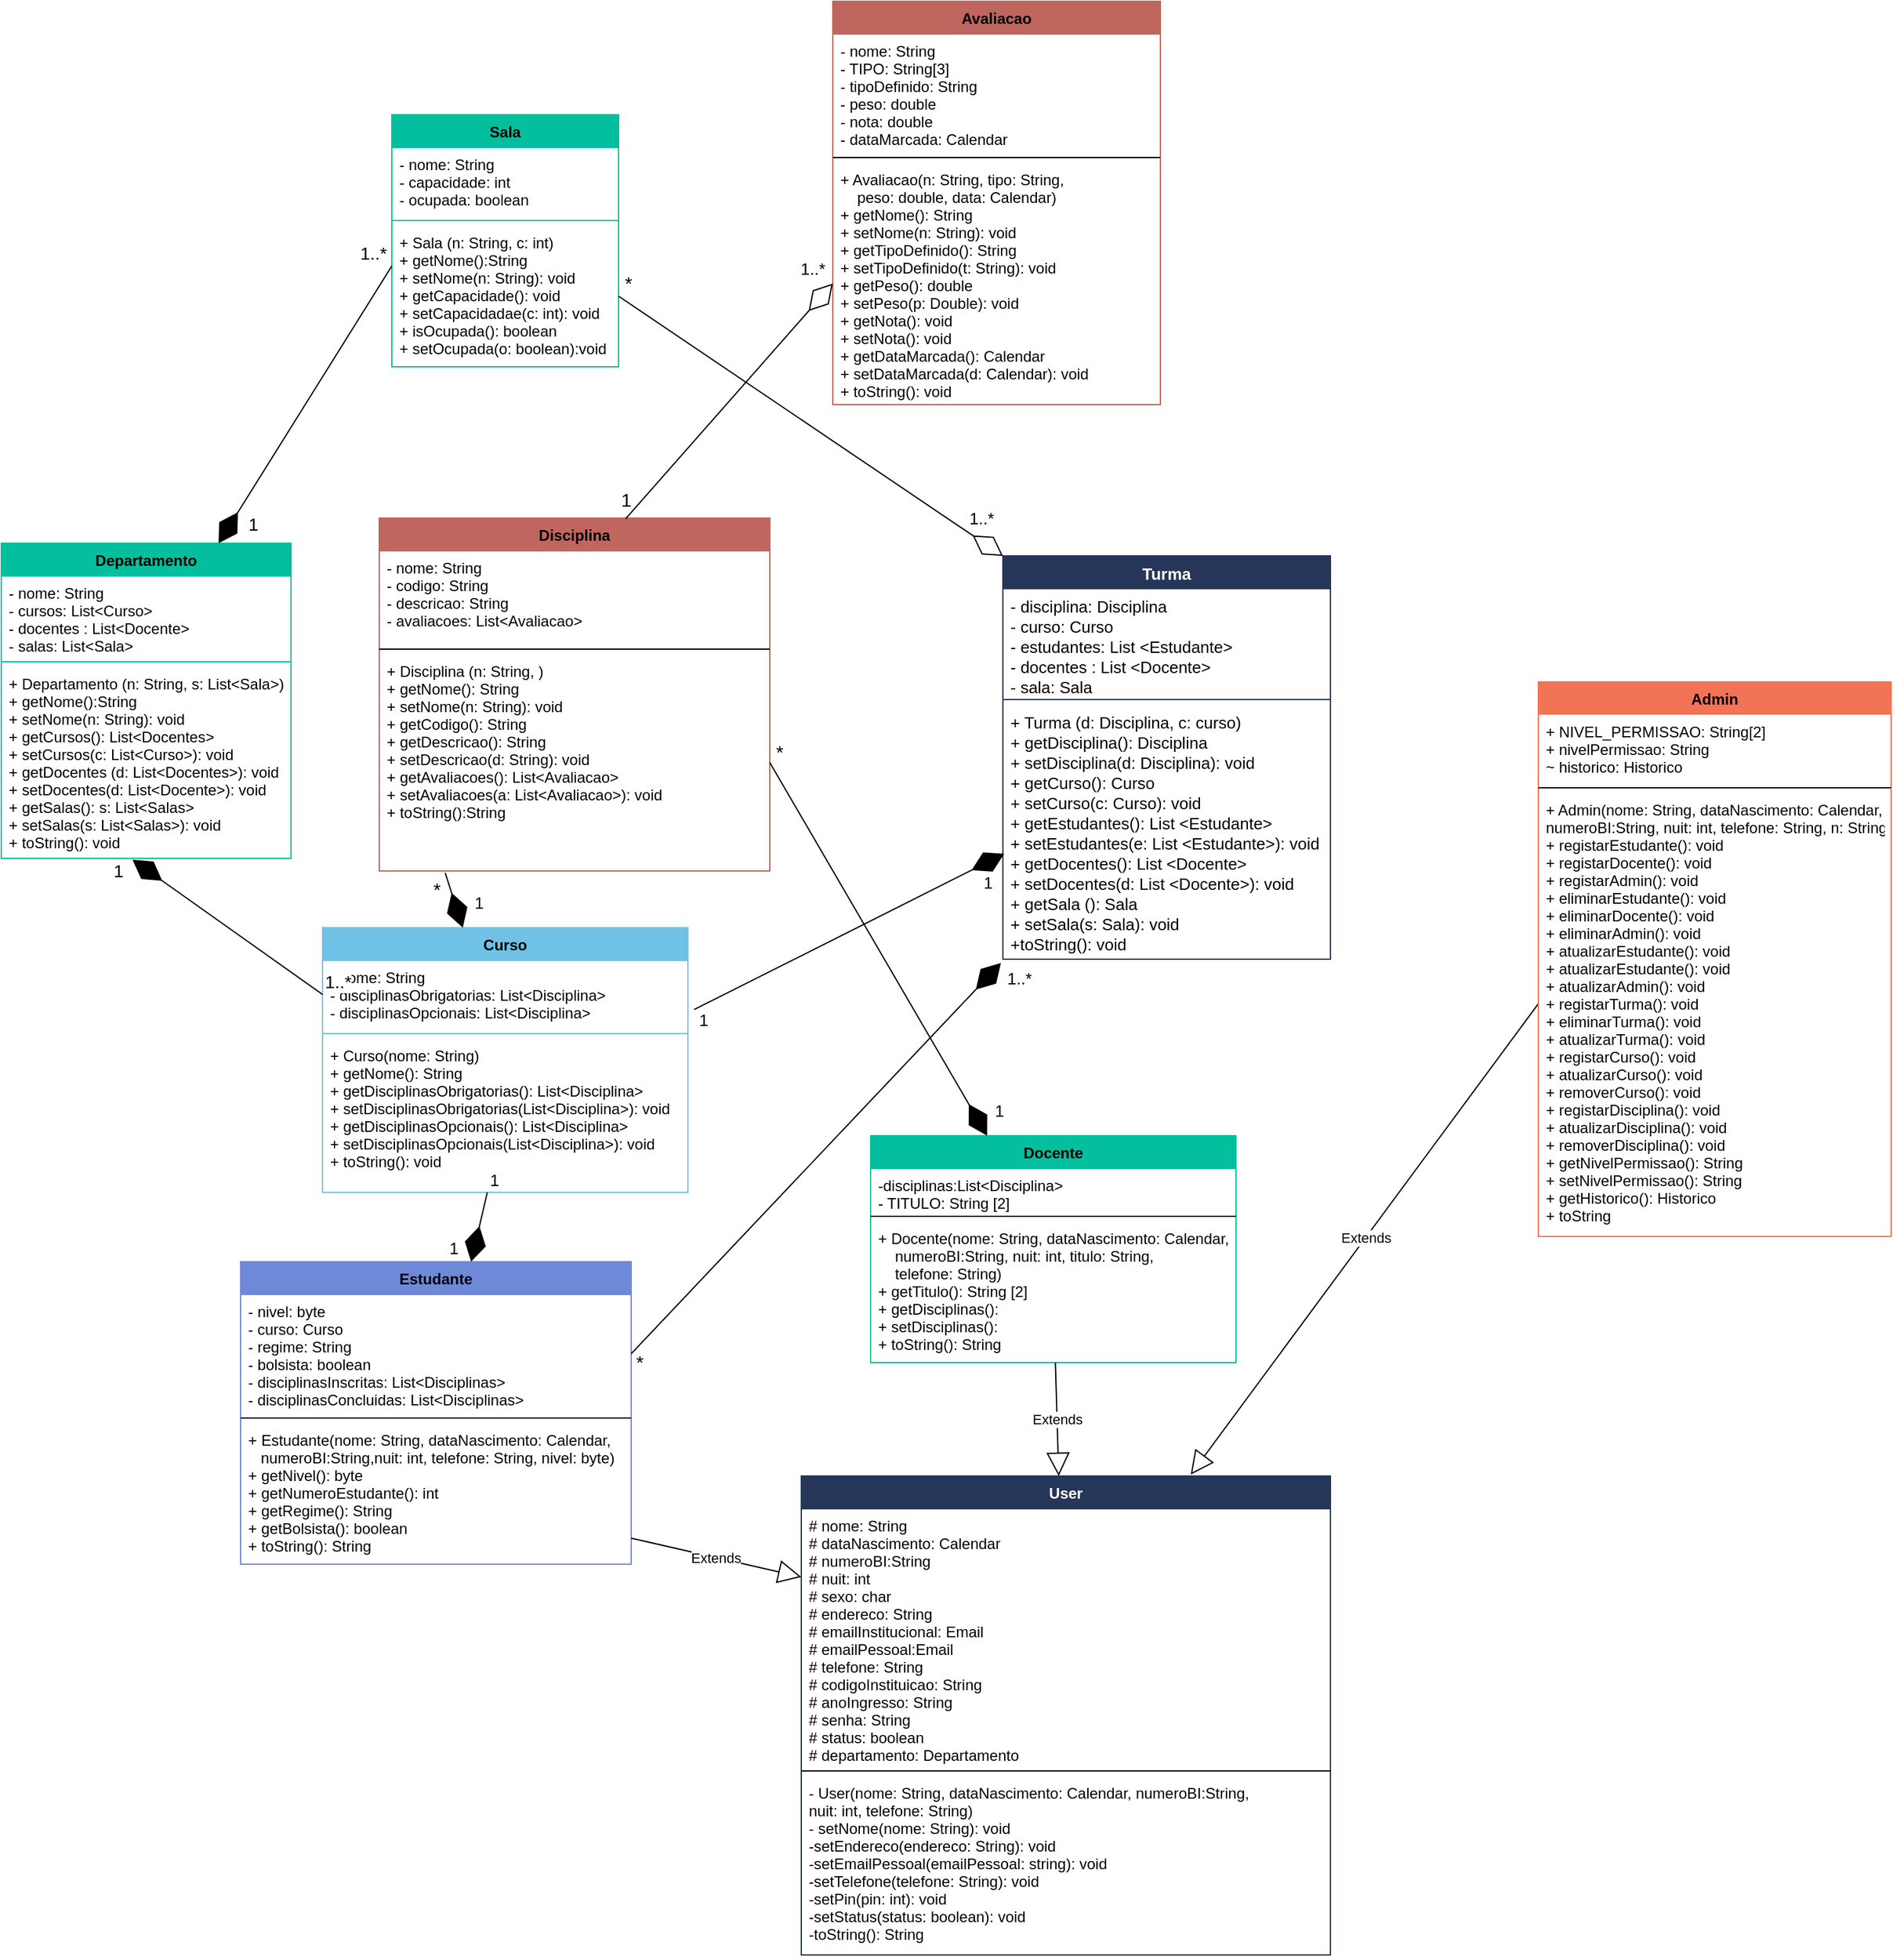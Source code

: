 <mxfile version="20.8.16" type="device"><diagram id="mdFeot0-NeomyWR2omyU" name="Page-1"><mxGraphModel dx="1912" dy="1179" grid="1" gridSize="10" guides="1" tooltips="1" connect="1" arrows="1" fold="1" page="1" pageScale="1" pageWidth="1169" pageHeight="827" math="0" shadow="0"><root><mxCell id="0"/><mxCell id="1" parent="0"/><mxCell id="Ej5g65jikIFEEvPwHUz1-104" value="User" style="swimlane;fontStyle=1;align=center;verticalAlign=top;childLayout=stackLayout;horizontal=1;startSize=26;horizontalStack=0;resizeParent=1;resizeParentMax=0;resizeLast=0;collapsible=1;marginBottom=0;fillColor=#253659;strokeColor=#253659;fontColor=#FFFFFF;" vertex="1" parent="1"><mxGeometry x="875" y="1820" width="420" height="380" as="geometry"/></mxCell><mxCell id="Ej5g65jikIFEEvPwHUz1-105" value="# nome: String&#10;# dataNascimento: Calendar&#10;# numeroBI:String&#10;# nuit: int&#10;# sexo: char&#10;# endereco: String&#10;# emailInstitucional: Email&#10;# emailPessoal:Email&#10;# telefone: String&#10;# codigoInstituicao: String&#10;# anoIngresso: String&#10;# senha: String&#10;# status: boolean&#10;# departamento: Departamento&#10;" style="text;strokeColor=none;fillColor=none;align=left;verticalAlign=top;spacingLeft=4;spacingRight=4;overflow=hidden;rotatable=0;points=[[0,0.5],[1,0.5]];portConstraint=eastwest;" vertex="1" parent="Ej5g65jikIFEEvPwHUz1-104"><mxGeometry y="26" width="420" height="204" as="geometry"/></mxCell><mxCell id="Ej5g65jikIFEEvPwHUz1-106" value="" style="line;strokeWidth=1;fillColor=none;align=left;verticalAlign=middle;spacingTop=-1;spacingLeft=3;spacingRight=3;rotatable=0;labelPosition=right;points=[];portConstraint=eastwest;" vertex="1" parent="Ej5g65jikIFEEvPwHUz1-104"><mxGeometry y="230" width="420" height="8" as="geometry"/></mxCell><mxCell id="Ej5g65jikIFEEvPwHUz1-107" value="- User(nome: String, dataNascimento: Calendar, numeroBI:String,&#10;nuit: int, telefone: String)&#10;- setNome(nome: String): void&#10;-setEndereco(endereco: String): void&#10;-setEmailPessoal(emailPessoal: string): void&#10;-setTelefone(telefone: String): void&#10;-setPin(pin: int): void&#10;-setStatus(status: boolean): void&#10;-toString(): String&#10;" style="text;strokeColor=none;fillColor=none;align=left;verticalAlign=top;spacingLeft=4;spacingRight=4;overflow=hidden;rotatable=0;points=[[0,0.5],[1,0.5]];portConstraint=eastwest;" vertex="1" parent="Ej5g65jikIFEEvPwHUz1-104"><mxGeometry y="238" width="420" height="142" as="geometry"/></mxCell><mxCell id="Ej5g65jikIFEEvPwHUz1-108" value="Docente" style="swimlane;fontStyle=1;align=center;verticalAlign=top;childLayout=stackLayout;horizontal=1;startSize=26;horizontalStack=0;resizeParent=1;resizeParentMax=0;resizeLast=0;collapsible=1;marginBottom=0;fillColor=#04BF9D;strokeColor=#04BF9D;" vertex="1" parent="1"><mxGeometry x="930" y="1550" width="290" height="180" as="geometry"/></mxCell><mxCell id="Ej5g65jikIFEEvPwHUz1-109" value="-disciplinas:List&lt;Disciplina&gt;&#10;- TITULO: String [2]&#10;" style="text;strokeColor=none;fillColor=none;align=left;verticalAlign=top;spacingLeft=4;spacingRight=4;overflow=hidden;rotatable=0;points=[[0,0.5],[1,0.5]];portConstraint=eastwest;" vertex="1" parent="Ej5g65jikIFEEvPwHUz1-108"><mxGeometry y="26" width="290" height="34" as="geometry"/></mxCell><mxCell id="Ej5g65jikIFEEvPwHUz1-110" value="" style="line;strokeWidth=1;fillColor=none;align=left;verticalAlign=middle;spacingTop=-1;spacingLeft=3;spacingRight=3;rotatable=0;labelPosition=right;points=[];portConstraint=eastwest;" vertex="1" parent="Ej5g65jikIFEEvPwHUz1-108"><mxGeometry y="60" width="290" height="8" as="geometry"/></mxCell><mxCell id="Ej5g65jikIFEEvPwHUz1-111" value="+ Docente(nome: String, dataNascimento: Calendar,&#10;    numeroBI:String, nuit: int, titulo: String,&#10;    telefone: String)&#10;+ getTitulo(): String [2]&#10;+ getDisciplinas():&#10;+ setDisciplinas():&#10;+ toString(): String" style="text;strokeColor=none;fillColor=none;align=left;verticalAlign=top;spacingLeft=4;spacingRight=4;overflow=hidden;rotatable=0;points=[[0,0.5],[1,0.5]];portConstraint=eastwest;" vertex="1" parent="Ej5g65jikIFEEvPwHUz1-108"><mxGeometry y="68" width="290" height="112" as="geometry"/></mxCell><mxCell id="Ej5g65jikIFEEvPwHUz1-112" value="Estudante" style="swimlane;fontStyle=1;align=center;verticalAlign=top;childLayout=stackLayout;horizontal=1;startSize=26;horizontalStack=0;resizeParent=1;resizeParentMax=0;resizeLast=0;collapsible=1;marginBottom=0;fillColor=#6F89D9;strokeColor=#6F89D9;" vertex="1" parent="1"><mxGeometry x="430" y="1650" width="310" height="240" as="geometry"/></mxCell><mxCell id="Ej5g65jikIFEEvPwHUz1-113" value="- nivel: byte&#10;- curso: Curso&#10;- regime: String&#10;- bolsista: boolean&#10;- disciplinasInscritas: List&lt;Disciplinas&gt;&#10;- disciplinasConcluidas: List&lt;Disciplinas&gt;" style="text;strokeColor=none;fillColor=none;align=left;verticalAlign=top;spacingLeft=4;spacingRight=4;overflow=hidden;rotatable=0;points=[[0,0.5],[1,0.5]];portConstraint=eastwest;" vertex="1" parent="Ej5g65jikIFEEvPwHUz1-112"><mxGeometry y="26" width="310" height="94" as="geometry"/></mxCell><mxCell id="Ej5g65jikIFEEvPwHUz1-114" value="" style="line;strokeWidth=1;fillColor=none;align=left;verticalAlign=middle;spacingTop=-1;spacingLeft=3;spacingRight=3;rotatable=0;labelPosition=right;points=[];portConstraint=eastwest;" vertex="1" parent="Ej5g65jikIFEEvPwHUz1-112"><mxGeometry y="120" width="310" height="8" as="geometry"/></mxCell><mxCell id="Ej5g65jikIFEEvPwHUz1-115" value="+ Estudante(nome: String, dataNascimento: Calendar, &#10;   numeroBI:String,nuit: int, telefone: String, nivel: byte)&#10;+ getNivel(): byte&#10;+ getNumeroEstudante(): int&#10;+ getRegime(): String&#10;+ getBolsista(): boolean&#10;+ toString(): String" style="text;strokeColor=none;fillColor=none;align=left;verticalAlign=top;spacingLeft=4;spacingRight=4;overflow=hidden;rotatable=0;points=[[0,0.5],[1,0.5]];portConstraint=eastwest;" vertex="1" parent="Ej5g65jikIFEEvPwHUz1-112"><mxGeometry y="128" width="310" height="112" as="geometry"/></mxCell><mxCell id="Ej5g65jikIFEEvPwHUz1-116" value="Disciplina" style="swimlane;fontStyle=1;align=center;verticalAlign=top;childLayout=stackLayout;horizontal=1;startSize=26;horizontalStack=0;resizeParent=1;resizeParentMax=0;resizeLast=0;collapsible=1;marginBottom=0;fillColor=#BF665E;strokeColor=#BF665E;" vertex="1" parent="1"><mxGeometry x="540" y="1060" width="310" height="280" as="geometry"/></mxCell><mxCell id="Ej5g65jikIFEEvPwHUz1-117" value="- nome: String&#10;- codigo: String&#10;- descricao: String&#10;- avaliacoes: List&lt;Avaliacao&gt;" style="text;strokeColor=none;fillColor=none;align=left;verticalAlign=top;spacingLeft=4;spacingRight=4;overflow=hidden;rotatable=0;points=[[0,0.5],[1,0.5]];portConstraint=eastwest;" vertex="1" parent="Ej5g65jikIFEEvPwHUz1-116"><mxGeometry y="26" width="310" height="74" as="geometry"/></mxCell><mxCell id="Ej5g65jikIFEEvPwHUz1-118" value="" style="line;strokeWidth=1;fillColor=none;align=left;verticalAlign=middle;spacingTop=-1;spacingLeft=3;spacingRight=3;rotatable=0;labelPosition=right;points=[];portConstraint=eastwest;" vertex="1" parent="Ej5g65jikIFEEvPwHUz1-116"><mxGeometry y="100" width="310" height="8" as="geometry"/></mxCell><mxCell id="Ej5g65jikIFEEvPwHUz1-119" value="+ Disciplina (n: String, )&#10;+ getNome(): String&#10;+ setNome(n: String): void&#10;+ getCodigo(): String&#10;+ getDescricao(): String&#10;+ setDescricao(d: String): void&#10;+ getAvaliacoes(): List&lt;Avaliacao&gt;&#10;+ setAvaliacoes(a: List&lt;Avaliacao&gt;): void&#10;+ toString():String" style="text;strokeColor=none;fillColor=none;align=left;verticalAlign=top;spacingLeft=4;spacingRight=4;overflow=hidden;rotatable=0;points=[[0,0.5],[1,0.5]];portConstraint=eastwest;" vertex="1" parent="Ej5g65jikIFEEvPwHUz1-116"><mxGeometry y="108" width="310" height="172" as="geometry"/></mxCell><mxCell id="Ej5g65jikIFEEvPwHUz1-120" value="Avaliacao" style="swimlane;fontStyle=1;align=center;verticalAlign=top;childLayout=stackLayout;horizontal=1;startSize=26;horizontalStack=0;resizeParent=1;resizeParentMax=0;resizeLast=0;collapsible=1;marginBottom=0;strokeColor=#BF665E;fillColor=#BF665E;" vertex="1" parent="1"><mxGeometry x="900" y="650" width="260" height="320" as="geometry"/></mxCell><mxCell id="Ej5g65jikIFEEvPwHUz1-121" value="- nome: String&#10;- TIPO: String[3]&#10;- tipoDefinido: String&#10;- peso: double&#10;- nota: double&#10;- dataMarcada: Calendar" style="text;strokeColor=none;fillColor=none;align=left;verticalAlign=top;spacingLeft=4;spacingRight=4;overflow=hidden;rotatable=0;points=[[0,0.5],[1,0.5]];portConstraint=eastwest;" vertex="1" parent="Ej5g65jikIFEEvPwHUz1-120"><mxGeometry y="26" width="260" height="94" as="geometry"/></mxCell><mxCell id="Ej5g65jikIFEEvPwHUz1-122" value="" style="line;strokeWidth=1;fillColor=none;align=left;verticalAlign=middle;spacingTop=-1;spacingLeft=3;spacingRight=3;rotatable=0;labelPosition=right;points=[];portConstraint=eastwest;" vertex="1" parent="Ej5g65jikIFEEvPwHUz1-120"><mxGeometry y="120" width="260" height="8" as="geometry"/></mxCell><mxCell id="Ej5g65jikIFEEvPwHUz1-123" value="+ Avaliacao(n: String, tipo: String, &#10;    peso: double, data: Calendar)&#10;+ getNome(): String&#10;+ setNome(n: String): void&#10;+ getTipoDefinido(): String&#10;+ setTipoDefinido(t: String): void&#10;+ getPeso(): double&#10;+ setPeso(p: Double): void&#10;+ getNota(): void&#10;+ setNota(): void&#10;+ getDataMarcada(): Calendar&#10;+ setDataMarcada(d: Calendar): void&#10;+ toString(): void&#10;" style="text;strokeColor=none;fillColor=none;align=left;verticalAlign=top;spacingLeft=4;spacingRight=4;overflow=hidden;rotatable=0;points=[[0,0.5],[1,0.5]];portConstraint=eastwest;" vertex="1" parent="Ej5g65jikIFEEvPwHUz1-120"><mxGeometry y="128" width="260" height="192" as="geometry"/></mxCell><mxCell id="Ej5g65jikIFEEvPwHUz1-124" value="Extends" style="endArrow=block;endSize=16;endFill=0;html=1;rounded=0;" edge="1" parent="1" source="Ej5g65jikIFEEvPwHUz1-111" target="Ej5g65jikIFEEvPwHUz1-104"><mxGeometry width="160" relative="1" as="geometry"><mxPoint x="1750" y="870" as="sourcePoint"/><mxPoint x="1910" y="870" as="targetPoint"/></mxGeometry></mxCell><mxCell id="Ej5g65jikIFEEvPwHUz1-125" value="Extends" style="endArrow=block;endSize=16;endFill=0;html=1;rounded=0;entryX=0.736;entryY=-0.003;entryDx=0;entryDy=0;exitX=0.005;exitY=0.47;exitDx=0;exitDy=0;exitPerimeter=0;entryPerimeter=0;" edge="1" parent="1" source="Ej5g65jikIFEEvPwHUz1-161" target="Ej5g65jikIFEEvPwHUz1-104"><mxGeometry width="160" relative="1" as="geometry"><mxPoint x="1300" y="1010" as="sourcePoint"/><mxPoint x="1460" y="1010" as="targetPoint"/></mxGeometry></mxCell><mxCell id="Ej5g65jikIFEEvPwHUz1-126" value="Extends" style="endArrow=block;endSize=16;endFill=0;html=1;rounded=0;" edge="1" parent="1" source="Ej5g65jikIFEEvPwHUz1-115" target="Ej5g65jikIFEEvPwHUz1-105"><mxGeometry width="160" relative="1" as="geometry"><mxPoint x="820" y="850" as="sourcePoint"/><mxPoint x="980" y="850" as="targetPoint"/></mxGeometry></mxCell><mxCell id="Ej5g65jikIFEEvPwHUz1-127" value="Curso" style="swimlane;fontStyle=1;align=center;verticalAlign=top;childLayout=stackLayout;horizontal=1;startSize=26;horizontalStack=0;resizeParent=1;resizeParentMax=0;resizeLast=0;collapsible=1;marginBottom=0;fillColor=#6FC2E5;strokeColor=#6FC2E5;" vertex="1" parent="1"><mxGeometry x="495" y="1385" width="290" height="210" as="geometry"/></mxCell><mxCell id="Ej5g65jikIFEEvPwHUz1-128" value="- nome: String&#10;- disciplinasObrigatorias: List&lt;Disciplina&gt;&#10;- disciplinasOpcionais: List&lt;Disciplina&gt;&#10;" style="text;strokeColor=none;fillColor=none;align=left;verticalAlign=top;spacingLeft=4;spacingRight=4;overflow=hidden;rotatable=0;points=[[0,0.5],[1,0.5]];portConstraint=eastwest;" vertex="1" parent="Ej5g65jikIFEEvPwHUz1-127"><mxGeometry y="26" width="290" height="54" as="geometry"/></mxCell><mxCell id="Ej5g65jikIFEEvPwHUz1-129" value="" style="line;strokeWidth=1;fillColor=none;align=left;verticalAlign=middle;spacingTop=-1;spacingLeft=3;spacingRight=3;rotatable=0;labelPosition=right;points=[];portConstraint=eastwest;strokeColor=inherit;" vertex="1" parent="Ej5g65jikIFEEvPwHUz1-127"><mxGeometry y="80" width="290" height="8" as="geometry"/></mxCell><mxCell id="Ej5g65jikIFEEvPwHUz1-130" value="+ Curso(nome: String)&#10;+ getNome(): String&#10;+ getDisciplinasObrigatorias(): List&lt;Disciplina&gt;&#10;+ setDisciplinasObrigatorias(List&lt;Disciplina&gt;): void&#10;+ getDisciplinasOpcionais(): List&lt;Disciplina&gt;&#10;+ setDisciplinasOpcionais(List&lt;Disciplina&gt;): void&#10;+ toString(): void" style="text;strokeColor=none;fillColor=none;align=left;verticalAlign=top;spacingLeft=4;spacingRight=4;overflow=hidden;rotatable=0;points=[[0,0.5],[1,0.5]];portConstraint=eastwest;" vertex="1" parent="Ej5g65jikIFEEvPwHUz1-127"><mxGeometry y="88" width="290" height="122" as="geometry"/></mxCell><mxCell id="Ej5g65jikIFEEvPwHUz1-131" value="Departamento" style="swimlane;fontStyle=1;align=center;verticalAlign=top;childLayout=stackLayout;horizontal=1;startSize=26;horizontalStack=0;resizeParent=1;resizeParentMax=0;resizeLast=0;collapsible=1;marginBottom=0;strokeColor=#04BF9D;fillColor=#04BF9D;" vertex="1" parent="1"><mxGeometry x="240" y="1080" width="230" height="250" as="geometry"/></mxCell><mxCell id="Ej5g65jikIFEEvPwHUz1-132" value="- nome: String&#10;- cursos: List&lt;Curso&gt;&#10;- docentes : List&lt;Docente&gt;&#10;- salas: List&lt;Sala&gt;" style="text;strokeColor=none;fillColor=none;align=left;verticalAlign=top;spacingLeft=4;spacingRight=4;overflow=hidden;rotatable=0;points=[[0,0.5],[1,0.5]];portConstraint=eastwest;" vertex="1" parent="Ej5g65jikIFEEvPwHUz1-131"><mxGeometry y="26" width="230" height="64" as="geometry"/></mxCell><mxCell id="Ej5g65jikIFEEvPwHUz1-133" value="" style="line;strokeWidth=1;fillColor=none;align=left;verticalAlign=middle;spacingTop=-1;spacingLeft=3;spacingRight=3;rotatable=0;labelPosition=right;points=[];portConstraint=eastwest;strokeColor=inherit;" vertex="1" parent="Ej5g65jikIFEEvPwHUz1-131"><mxGeometry y="90" width="230" height="8" as="geometry"/></mxCell><mxCell id="Ej5g65jikIFEEvPwHUz1-134" value="+ Departamento (n: String, s: List&lt;Sala&gt;)&#10;+ getNome():String&#10;+ setNome(n: String): void&#10;+ getCursos(): List&lt;Docentes&gt;&#10;+ setCursos(c: List&lt;Curso&gt;): void&#10;+ getDocentes (d: List&lt;Docentes&gt;): void&#10;+ setDocentes(d: List&lt;Docente&gt;): void&#10;+ getSalas(): s: List&lt;Salas&gt;&#10;+ setSalas(s: List&lt;Salas&gt;): void&#10;+ toString(): void" style="text;strokeColor=none;fillColor=none;align=left;verticalAlign=top;spacingLeft=4;spacingRight=4;overflow=hidden;rotatable=0;points=[[0,0.5],[1,0.5]];portConstraint=eastwest;" vertex="1" parent="Ej5g65jikIFEEvPwHUz1-131"><mxGeometry y="98" width="230" height="152" as="geometry"/></mxCell><mxCell id="Ej5g65jikIFEEvPwHUz1-135" value="Sala" style="swimlane;fontStyle=1;align=center;verticalAlign=top;childLayout=stackLayout;horizontal=1;startSize=26;horizontalStack=0;resizeParent=1;resizeParentMax=0;resizeLast=0;collapsible=1;marginBottom=0;strokeColor=#04BF9D;fillColor=#04BF9D;" vertex="1" parent="1"><mxGeometry x="550" y="740" width="180" height="200" as="geometry"/></mxCell><mxCell id="Ej5g65jikIFEEvPwHUz1-136" value="- nome: String&#10;- capacidade: int&#10;- ocupada: boolean" style="text;strokeColor=none;fillColor=none;align=left;verticalAlign=top;spacingLeft=4;spacingRight=4;overflow=hidden;rotatable=0;points=[[0,0.5],[1,0.5]];portConstraint=eastwest;" vertex="1" parent="Ej5g65jikIFEEvPwHUz1-135"><mxGeometry y="26" width="180" height="54" as="geometry"/></mxCell><mxCell id="Ej5g65jikIFEEvPwHUz1-137" value="" style="line;strokeWidth=1;fillColor=none;align=left;verticalAlign=middle;spacingTop=-1;spacingLeft=3;spacingRight=3;rotatable=0;labelPosition=right;points=[];portConstraint=eastwest;strokeColor=inherit;" vertex="1" parent="Ej5g65jikIFEEvPwHUz1-135"><mxGeometry y="80" width="180" height="8" as="geometry"/></mxCell><mxCell id="Ej5g65jikIFEEvPwHUz1-138" value="+ Sala (n: String, c: int)&#10;+ getNome():String&#10;+ setNome(n: String): void&#10;+ getCapacidade(): void&#10;+ setCapacidadae(c: int): void&#10;+ isOcupada(): boolean&#10;+ setOcupada(o: boolean):void " style="text;strokeColor=none;fillColor=none;align=left;verticalAlign=top;spacingLeft=4;spacingRight=4;overflow=hidden;rotatable=0;points=[[0,0.5],[1,0.5]];portConstraint=eastwest;" vertex="1" parent="Ej5g65jikIFEEvPwHUz1-135"><mxGeometry y="88" width="180" height="112" as="geometry"/></mxCell><mxCell id="Ej5g65jikIFEEvPwHUz1-139" value="" style="endArrow=diamondThin;html=1;rounded=0;fontSize=13;exitX=0.169;exitY=1.009;exitDx=0;exitDy=0;exitPerimeter=0;endFill=1;endSize=26;" edge="1" parent="1" source="Ej5g65jikIFEEvPwHUz1-119" target="Ej5g65jikIFEEvPwHUz1-127"><mxGeometry relative="1" as="geometry"><mxPoint x="910" y="1590" as="sourcePoint"/><mxPoint x="1070" y="1590" as="targetPoint"/><Array as="points"/></mxGeometry></mxCell><mxCell id="Ej5g65jikIFEEvPwHUz1-140" value="&lt;font style=&quot;font-size: 15px;&quot;&gt;*&lt;/font&gt;" style="edgeLabel;resizable=0;html=1;align=left;verticalAlign=bottom;fontSize=13;" connectable="0" vertex="1" parent="Ej5g65jikIFEEvPwHUz1-139"><mxGeometry x="-1" relative="1" as="geometry"><mxPoint x="-11" y="24" as="offset"/></mxGeometry></mxCell><mxCell id="Ej5g65jikIFEEvPwHUz1-141" value="1" style="edgeLabel;resizable=0;html=1;align=right;verticalAlign=bottom;fontSize=13;" connectable="0" vertex="1" parent="Ej5g65jikIFEEvPwHUz1-139"><mxGeometry x="1" relative="1" as="geometry"><mxPoint x="17" y="-9" as="offset"/></mxGeometry></mxCell><mxCell id="Ej5g65jikIFEEvPwHUz1-142" value="Turma" style="swimlane;fontStyle=1;align=center;verticalAlign=top;childLayout=stackLayout;horizontal=1;startSize=26;horizontalStack=0;resizeParent=1;resizeParentMax=0;resizeLast=0;collapsible=1;marginBottom=0;fontSize=13;strokeColor=#253659;fillColor=#253659;labelBackgroundColor=none;fontColor=#fff;" vertex="1" parent="1"><mxGeometry x="1035" y="1090" width="260" height="320" as="geometry"/></mxCell><mxCell id="Ej5g65jikIFEEvPwHUz1-143" value="- disciplina: Disciplina&#10;- curso: Curso&#10;- estudantes: List &lt;Estudante&gt;&#10;- docentes : List &lt;Docente&gt;&#10;- sala: Sala" style="text;strokeColor=none;fillColor=none;align=left;verticalAlign=top;spacingLeft=4;spacingRight=4;overflow=hidden;rotatable=0;points=[[0,0.5],[1,0.5]];portConstraint=eastwest;fontSize=13;" vertex="1" parent="Ej5g65jikIFEEvPwHUz1-142"><mxGeometry y="26" width="260" height="84" as="geometry"/></mxCell><mxCell id="Ej5g65jikIFEEvPwHUz1-144" value="" style="line;strokeWidth=1;fillColor=none;align=left;verticalAlign=middle;spacingTop=-1;spacingLeft=3;spacingRight=3;rotatable=0;labelPosition=right;points=[];portConstraint=eastwest;strokeColor=inherit;fontSize=13;" vertex="1" parent="Ej5g65jikIFEEvPwHUz1-142"><mxGeometry y="110" width="260" height="8" as="geometry"/></mxCell><mxCell id="Ej5g65jikIFEEvPwHUz1-145" value="+ Turma (d: Disciplina, c: curso)&#10;+ getDisciplina(): Disciplina&#10;+ setDisciplina(d: Disciplina): void&#10;+ getCurso(): Curso&#10;+ setCurso(c: Curso): void&#10;+ getEstudantes(): List &lt;Estudante&gt;&#10;+ setEstudantes(e: List &lt;Estudante&gt;): void&#10;+ getDocentes(): List &lt;Docente&gt;&#10;+ setDocentes(d: List &lt;Docente&gt;): void&#10;+ getSala (): Sala&#10;+ setSala(s: Sala): void&#10;+toString(): void" style="text;strokeColor=none;fillColor=none;align=left;verticalAlign=top;spacingLeft=4;spacingRight=4;overflow=hidden;rotatable=0;points=[[0,0.5],[1,0.5]];portConstraint=eastwest;fontSize=13;" vertex="1" parent="Ej5g65jikIFEEvPwHUz1-142"><mxGeometry y="118" width="260" height="202" as="geometry"/></mxCell><mxCell id="Ej5g65jikIFEEvPwHUz1-146" value="" style="endArrow=diamondThin;html=1;rounded=0;fontSize=13;endSize=26;exitX=1;exitY=0.5;exitDx=0;exitDy=0;endFill=0;entryX=0;entryY=0;entryDx=0;entryDy=0;" edge="1" parent="1" source="Ej5g65jikIFEEvPwHUz1-138" target="Ej5g65jikIFEEvPwHUz1-142"><mxGeometry relative="1" as="geometry"><mxPoint x="1620" y="1760" as="sourcePoint"/><mxPoint x="1240" y="1754" as="targetPoint"/><Array as="points"/></mxGeometry></mxCell><mxCell id="Ej5g65jikIFEEvPwHUz1-147" value="&lt;font style=&quot;font-size: 15px;&quot;&gt;*&lt;/font&gt;" style="edgeLabel;resizable=0;html=1;align=left;verticalAlign=bottom;fontSize=13;" connectable="0" vertex="1" parent="Ej5g65jikIFEEvPwHUz1-146"><mxGeometry x="-1" relative="1" as="geometry"><mxPoint x="3" as="offset"/></mxGeometry></mxCell><mxCell id="Ej5g65jikIFEEvPwHUz1-148" value="1..*" style="edgeLabel;resizable=0;html=1;align=right;verticalAlign=bottom;fontSize=13;" connectable="0" vertex="1" parent="Ej5g65jikIFEEvPwHUz1-146"><mxGeometry x="1" relative="1" as="geometry"><mxPoint x="-6" y="-19" as="offset"/></mxGeometry></mxCell><mxCell id="Ej5g65jikIFEEvPwHUz1-149" value="" style="endArrow=diamondThin;html=1;rounded=0;fontSize=13;endSize=26;endFill=1;" edge="1" parent="1" source="Ej5g65jikIFEEvPwHUz1-130" target="Ej5g65jikIFEEvPwHUz1-112"><mxGeometry relative="1" as="geometry"><mxPoint x="500" y="1220" as="sourcePoint"/><mxPoint x="660" y="1220" as="targetPoint"/></mxGeometry></mxCell><mxCell id="Ej5g65jikIFEEvPwHUz1-150" value="1" style="edgeLabel;resizable=0;html=1;align=left;verticalAlign=bottom;fontSize=13;" connectable="0" vertex="1" parent="Ej5g65jikIFEEvPwHUz1-149"><mxGeometry x="-1" relative="1" as="geometry"/></mxCell><mxCell id="Ej5g65jikIFEEvPwHUz1-151" value="1" style="edgeLabel;resizable=0;html=1;align=right;verticalAlign=bottom;fontSize=13;" connectable="0" vertex="1" parent="Ej5g65jikIFEEvPwHUz1-149"><mxGeometry x="1" relative="1" as="geometry"><mxPoint x="-9" y="-1" as="offset"/></mxGeometry></mxCell><mxCell id="Ej5g65jikIFEEvPwHUz1-152" value="" style="endArrow=diamondThin;html=1;rounded=0;fontSize=13;endSize=26;endFill=1;exitX=0;exitY=0.286;exitDx=0;exitDy=0;exitPerimeter=0;entryX=0.75;entryY=0;entryDx=0;entryDy=0;" edge="1" parent="1" source="Ej5g65jikIFEEvPwHUz1-138" target="Ej5g65jikIFEEvPwHUz1-131"><mxGeometry relative="1" as="geometry"><mxPoint x="1990" y="1030" as="sourcePoint"/><mxPoint x="2150" y="1030" as="targetPoint"/></mxGeometry></mxCell><mxCell id="Ej5g65jikIFEEvPwHUz1-153" value="&lt;font style=&quot;font-size: 14px;&quot;&gt;1..*&lt;/font&gt;" style="edgeLabel;resizable=0;html=1;align=left;verticalAlign=bottom;fontSize=13;" connectable="0" vertex="1" parent="Ej5g65jikIFEEvPwHUz1-152"><mxGeometry x="-1" relative="1" as="geometry"><mxPoint x="-27" as="offset"/></mxGeometry></mxCell><mxCell id="Ej5g65jikIFEEvPwHUz1-154" value="&lt;font style=&quot;font-size: 14px;&quot;&gt;1&lt;/font&gt;" style="edgeLabel;resizable=0;html=1;align=right;verticalAlign=bottom;fontSize=13;" connectable="0" vertex="1" parent="Ej5g65jikIFEEvPwHUz1-152"><mxGeometry x="1" relative="1" as="geometry"><mxPoint x="32" y="-5" as="offset"/></mxGeometry></mxCell><mxCell id="Ej5g65jikIFEEvPwHUz1-155" value="" style="endArrow=diamondThin;html=1;rounded=0;fontSize=13;endSize=26;endFill=1;exitX=0;exitY=0.5;exitDx=0;exitDy=0;entryX=0.453;entryY=1.007;entryDx=0;entryDy=0;entryPerimeter=0;" edge="1" parent="1" source="Ej5g65jikIFEEvPwHUz1-128" target="Ej5g65jikIFEEvPwHUz1-134"><mxGeometry relative="1" as="geometry"><mxPoint x="2010" y="1050" as="sourcePoint"/><mxPoint x="2170" y="1050" as="targetPoint"/></mxGeometry></mxCell><mxCell id="Ej5g65jikIFEEvPwHUz1-156" value="&lt;font style=&quot;font-size: 14px;&quot;&gt;1..*&lt;/font&gt;" style="edgeLabel;resizable=0;html=1;align=left;verticalAlign=bottom;fontSize=13;" connectable="0" vertex="1" parent="Ej5g65jikIFEEvPwHUz1-155"><mxGeometry x="-1" relative="1" as="geometry"/></mxCell><mxCell id="Ej5g65jikIFEEvPwHUz1-157" value="&lt;font style=&quot;font-size: 14px;&quot;&gt;1&lt;/font&gt;" style="edgeLabel;resizable=0;html=1;align=right;verticalAlign=bottom;fontSize=13;" connectable="0" vertex="1" parent="Ej5g65jikIFEEvPwHUz1-155"><mxGeometry x="1" relative="1" as="geometry"><mxPoint x="-7" y="20" as="offset"/></mxGeometry></mxCell><mxCell id="Ej5g65jikIFEEvPwHUz1-158" value="Admin" style="swimlane;fontStyle=1;align=center;verticalAlign=top;childLayout=stackLayout;horizontal=1;startSize=26;horizontalStack=0;resizeParent=1;resizeParentMax=0;resizeLast=0;collapsible=1;marginBottom=0;fillColor=#F27457;strokeColor=#F27457;swimlaneFillColor=default;rounded=0;swimlaneLine=0;" vertex="1" parent="1"><mxGeometry x="1460" y="1190" width="280" height="440" as="geometry"/></mxCell><mxCell id="Ej5g65jikIFEEvPwHUz1-159" value="+ NIVEL_PERMISSAO: String[2]&#10;+ nivelPermissao: String&#10;~ historico: Historico" style="text;strokeColor=none;fillColor=none;align=left;verticalAlign=top;spacingLeft=4;spacingRight=4;overflow=hidden;rotatable=0;points=[[0,0.5],[1,0.5]];portConstraint=eastwest;" vertex="1" parent="Ej5g65jikIFEEvPwHUz1-158"><mxGeometry y="26" width="280" height="54" as="geometry"/></mxCell><mxCell id="Ej5g65jikIFEEvPwHUz1-160" value="" style="line;strokeWidth=1;fillColor=none;align=left;verticalAlign=middle;spacingTop=-1;spacingLeft=3;spacingRight=3;rotatable=0;labelPosition=right;points=[];portConstraint=eastwest;" vertex="1" parent="Ej5g65jikIFEEvPwHUz1-158"><mxGeometry y="80" width="280" height="8" as="geometry"/></mxCell><mxCell id="Ej5g65jikIFEEvPwHUz1-161" value="+ Admin(nome: String, dataNascimento: Calendar, &#10;numeroBI:String, nuit: int, telefone: String, n: String)&#10;+ registarEstudante(): void&#10;+ registarDocente(): void&#10;+ registarAdmin(): void&#10;+ eliminarEstudante(): void&#10;+ eliminarDocente(): void&#10;+ eliminarAdmin(): void&#10;+ atualizarEstudante(): void&#10;+ atualizarEstudante(): void&#10;+ atualizarAdmin(): void&#10;+ registarTurma(): void&#10;+ eliminarTurma(): void&#10;+ atualizarTurma(): void&#10;+ registarCurso(): void&#10;+ atualizarCurso(): void&#10;+ removerCurso(): void&#10;+ registarDisciplina(): void&#10;+ atualizarDisciplina(): void&#10;+ removerDisciplina(): void&#10;+ getNivelPermissao(): String&#10;+ setNivelPermissao(): String&#10;+ getHistorico(): Historico&#10;+ toString&#10;" style="text;strokeColor=none;fillColor=none;align=left;verticalAlign=top;spacingLeft=4;spacingRight=4;overflow=hidden;rotatable=0;points=[[0,0.5],[1,0.5]];portConstraint=eastwest;" vertex="1" parent="Ej5g65jikIFEEvPwHUz1-158"><mxGeometry y="88" width="280" height="352" as="geometry"/></mxCell><mxCell id="Ej5g65jikIFEEvPwHUz1-162" value="" style="endArrow=diamondThin;html=1;rounded=0;fontSize=13;exitX=1;exitY=0.5;exitDx=0;exitDy=0;endFill=1;endSize=26;" edge="1" parent="1" source="Ej5g65jikIFEEvPwHUz1-119" target="Ej5g65jikIFEEvPwHUz1-108"><mxGeometry relative="1" as="geometry"><mxPoint x="440" y="1136.652" as="sourcePoint"/><mxPoint x="319.612" y="1420" as="targetPoint"/><Array as="points"/></mxGeometry></mxCell><mxCell id="Ej5g65jikIFEEvPwHUz1-163" value="&lt;font style=&quot;font-size: 15px;&quot;&gt;*&lt;/font&gt;" style="edgeLabel;resizable=0;html=1;align=left;verticalAlign=bottom;fontSize=13;" connectable="0" vertex="1" parent="Ej5g65jikIFEEvPwHUz1-162"><mxGeometry x="-1" relative="1" as="geometry"><mxPoint x="3" y="2" as="offset"/></mxGeometry></mxCell><mxCell id="Ej5g65jikIFEEvPwHUz1-164" value="1" style="edgeLabel;resizable=0;html=1;align=right;verticalAlign=bottom;fontSize=13;" connectable="0" vertex="1" parent="Ej5g65jikIFEEvPwHUz1-162"><mxGeometry x="1" relative="1" as="geometry"><mxPoint x="14" y="-9" as="offset"/></mxGeometry></mxCell><mxCell id="Ej5g65jikIFEEvPwHUz1-165" value="" style="endArrow=diamondThin;html=1;rounded=0;fontSize=13;endSize=26;endFill=1;exitX=1.017;exitY=0.722;exitDx=0;exitDy=0;exitPerimeter=0;entryX=0.004;entryY=0.586;entryDx=0;entryDy=0;entryPerimeter=0;" edge="1" parent="1" source="Ej5g65jikIFEEvPwHUz1-128" target="Ej5g65jikIFEEvPwHUz1-145"><mxGeometry relative="1" as="geometry"><mxPoint x="915.149" y="1310" as="sourcePoint"/><mxPoint x="900.001" y="1365" as="targetPoint"/></mxGeometry></mxCell><mxCell id="Ej5g65jikIFEEvPwHUz1-166" value="1" style="edgeLabel;resizable=0;html=1;align=left;verticalAlign=bottom;fontSize=13;" connectable="0" vertex="1" parent="Ej5g65jikIFEEvPwHUz1-165"><mxGeometry x="-1" relative="1" as="geometry"><mxPoint x="2" y="19" as="offset"/></mxGeometry></mxCell><mxCell id="Ej5g65jikIFEEvPwHUz1-167" value="1" style="edgeLabel;resizable=0;html=1;align=right;verticalAlign=bottom;fontSize=13;" connectable="0" vertex="1" parent="Ej5g65jikIFEEvPwHUz1-165"><mxGeometry x="1" relative="1" as="geometry"><mxPoint x="-9" y="33" as="offset"/></mxGeometry></mxCell><mxCell id="Ej5g65jikIFEEvPwHUz1-168" value="" style="endArrow=diamondThin;html=1;rounded=0;fontSize=13;exitX=1;exitY=0.5;exitDx=0;exitDy=0;endFill=1;endSize=26;entryX=-0.006;entryY=1.015;entryDx=0;entryDy=0;entryPerimeter=0;" edge="1" parent="1" source="Ej5g65jikIFEEvPwHUz1-113" target="Ej5g65jikIFEEvPwHUz1-145"><mxGeometry relative="1" as="geometry"><mxPoint x="740" y="1710" as="sourcePoint"/><mxPoint x="917.213" y="1986" as="targetPoint"/><Array as="points"/></mxGeometry></mxCell><mxCell id="Ej5g65jikIFEEvPwHUz1-169" value="&lt;font style=&quot;font-size: 15px;&quot;&gt;*&lt;/font&gt;" style="edgeLabel;resizable=0;html=1;align=left;verticalAlign=bottom;fontSize=13;" connectable="0" vertex="1" parent="Ej5g65jikIFEEvPwHUz1-168"><mxGeometry x="-1" relative="1" as="geometry"><mxPoint x="2" y="17" as="offset"/></mxGeometry></mxCell><mxCell id="Ej5g65jikIFEEvPwHUz1-170" value="1..*" style="edgeLabel;resizable=0;html=1;align=right;verticalAlign=bottom;fontSize=13;" connectable="0" vertex="1" parent="Ej5g65jikIFEEvPwHUz1-168"><mxGeometry x="1" relative="1" as="geometry"><mxPoint x="25" y="23" as="offset"/></mxGeometry></mxCell><mxCell id="Ej5g65jikIFEEvPwHUz1-171" value="" style="endArrow=diamondThin;html=1;rounded=0;fontSize=13;endSize=26;exitX=0.631;exitY=0.002;exitDx=0;exitDy=0;endFill=0;exitPerimeter=0;entryX=0;entryY=0.5;entryDx=0;entryDy=0;" edge="1" parent="1" source="Ej5g65jikIFEEvPwHUz1-116" target="Ej5g65jikIFEEvPwHUz1-123"><mxGeometry relative="1" as="geometry"><mxPoint x="710" y="970" as="sourcePoint"/><mxPoint x="890" y="772" as="targetPoint"/><Array as="points"/></mxGeometry></mxCell><mxCell id="Ej5g65jikIFEEvPwHUz1-172" value="&lt;span style=&quot;font-size: 15px;&quot;&gt;1&lt;/span&gt;" style="edgeLabel;resizable=0;html=1;align=left;verticalAlign=bottom;fontSize=13;" connectable="0" vertex="1" parent="Ej5g65jikIFEEvPwHUz1-171"><mxGeometry x="-1" relative="1" as="geometry"><mxPoint x="-6" y="-4" as="offset"/></mxGeometry></mxCell><mxCell id="Ej5g65jikIFEEvPwHUz1-173" value="1..*" style="edgeLabel;resizable=0;html=1;align=right;verticalAlign=bottom;fontSize=13;" connectable="0" vertex="1" parent="Ej5g65jikIFEEvPwHUz1-171"><mxGeometry x="1" relative="1" as="geometry"><mxPoint x="-5" y="-2" as="offset"/></mxGeometry></mxCell></root></mxGraphModel></diagram></mxfile>